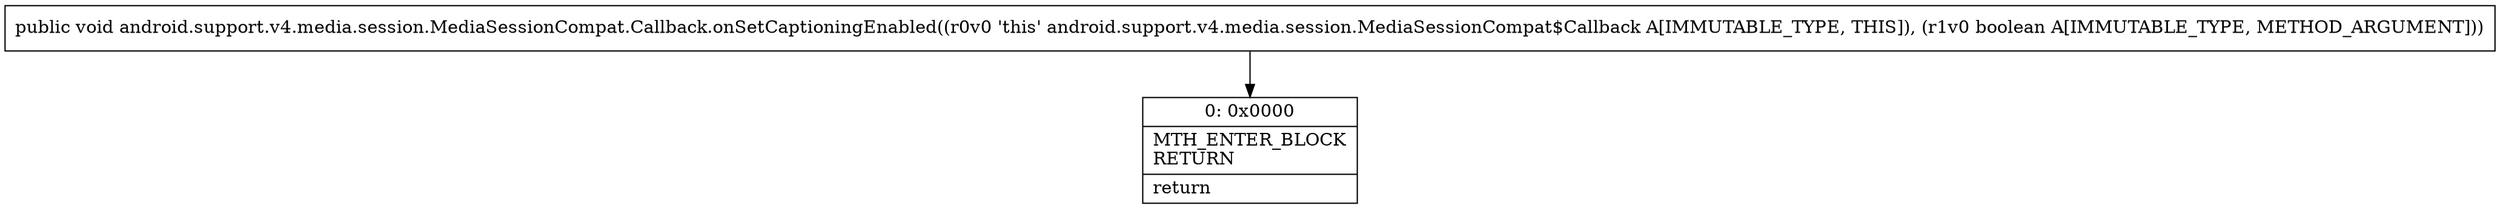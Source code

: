 digraph "CFG forandroid.support.v4.media.session.MediaSessionCompat.Callback.onSetCaptioningEnabled(Z)V" {
Node_0 [shape=record,label="{0\:\ 0x0000|MTH_ENTER_BLOCK\lRETURN\l|return\l}"];
MethodNode[shape=record,label="{public void android.support.v4.media.session.MediaSessionCompat.Callback.onSetCaptioningEnabled((r0v0 'this' android.support.v4.media.session.MediaSessionCompat$Callback A[IMMUTABLE_TYPE, THIS]), (r1v0 boolean A[IMMUTABLE_TYPE, METHOD_ARGUMENT])) }"];
MethodNode -> Node_0;
}

